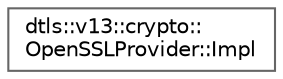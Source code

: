 digraph "Graphical Class Hierarchy"
{
 // LATEX_PDF_SIZE
  bgcolor="transparent";
  edge [fontname=Helvetica,fontsize=10,labelfontname=Helvetica,labelfontsize=10];
  node [fontname=Helvetica,fontsize=10,shape=box,height=0.2,width=0.4];
  rankdir="LR";
  Node0 [id="Node000000",label="dtls::v13::crypto::\lOpenSSLProvider::Impl",height=0.2,width=0.4,color="grey40", fillcolor="white", style="filled",URL="$classdtls_1_1v13_1_1crypto_1_1OpenSSLProvider_1_1Impl.html",tooltip=" "];
}
